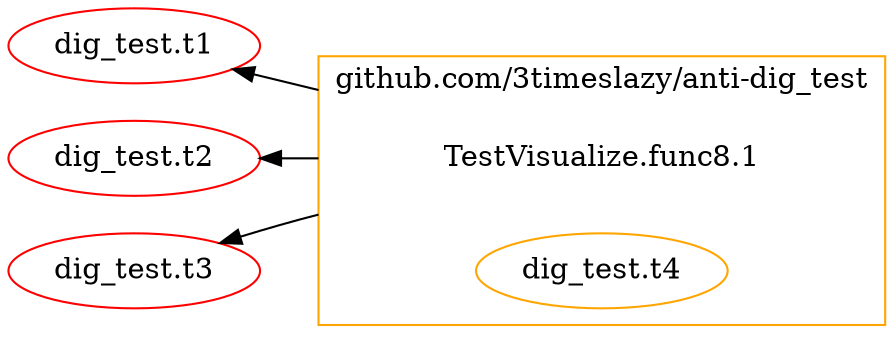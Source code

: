 digraph {
	rankdir=RL;
	graph [compound=true];
	
		subgraph cluster_0 {
			label = "github.com/3timeslazy/anti-dig_test";
			constructor_0 [shape=plaintext label="TestVisualize.func8.1"];
			color=orange;
			"dig_test.t4" [label=<dig_test.t4>];
			
		}
		
			constructor_0 -> "dig_test.t1" [ltail=cluster_0];
		
			constructor_0 -> "dig_test.t2" [ltail=cluster_0];
		
			constructor_0 -> "dig_test.t3" [ltail=cluster_0];
		
		
	"dig_test.t4" [color=orange];
	"dig_test.t1" [color=red];
	"dig_test.t2" [color=red];
	"dig_test.t3" [color=red];
	
}